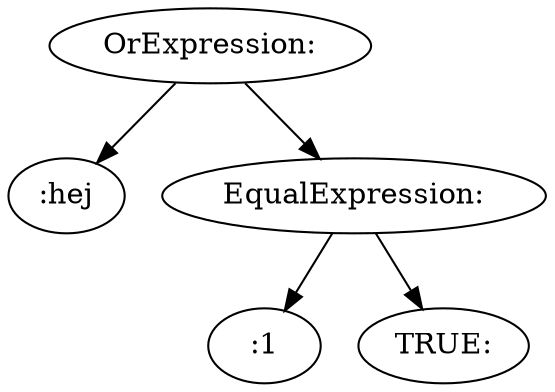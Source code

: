 digraph {
n0 [label="OrExpression:"];
n1 [label=":hej"];
n0 -> n1
n2 [label="EqualExpression:"];
n3 [label=":1"];
n2 -> n3
n4 [label="TRUE:"];
n2 -> n4
n0 -> n2
}
